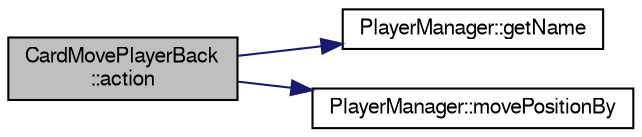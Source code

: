 digraph G
{
  edge [fontname="FreeSans",fontsize="10",labelfontname="FreeSans",labelfontsize="10"];
  node [fontname="FreeSans",fontsize="10",shape=record];
  rankdir="LR";
  Node1 [label="CardMovePlayerBack\l::action",height=0.2,width=0.4,color="black", fillcolor="grey75", style="filled" fontcolor="black"];
  Node1 -> Node2 [color="midnightblue",fontsize="10",style="solid",fontname="FreeSans"];
  Node2 [label="PlayerManager::getName",height=0.2,width=0.4,color="black", fillcolor="white", style="filled",URL="$class_player_manager.html#a2604043abc318ee6c9a26529ed31fcce",tooltip="method that returns the name of the current Player"];
  Node1 -> Node3 [color="midnightblue",fontsize="10",style="solid",fontname="FreeSans"];
  Node3 [label="PlayerManager::movePositionBy",height=0.2,width=0.4,color="black", fillcolor="white", style="filled",URL="$class_player_manager.html#acd5c7077ad8eadaf3e38e64c956a27e9",tooltip="method that moves the current player to a new position"];
}

